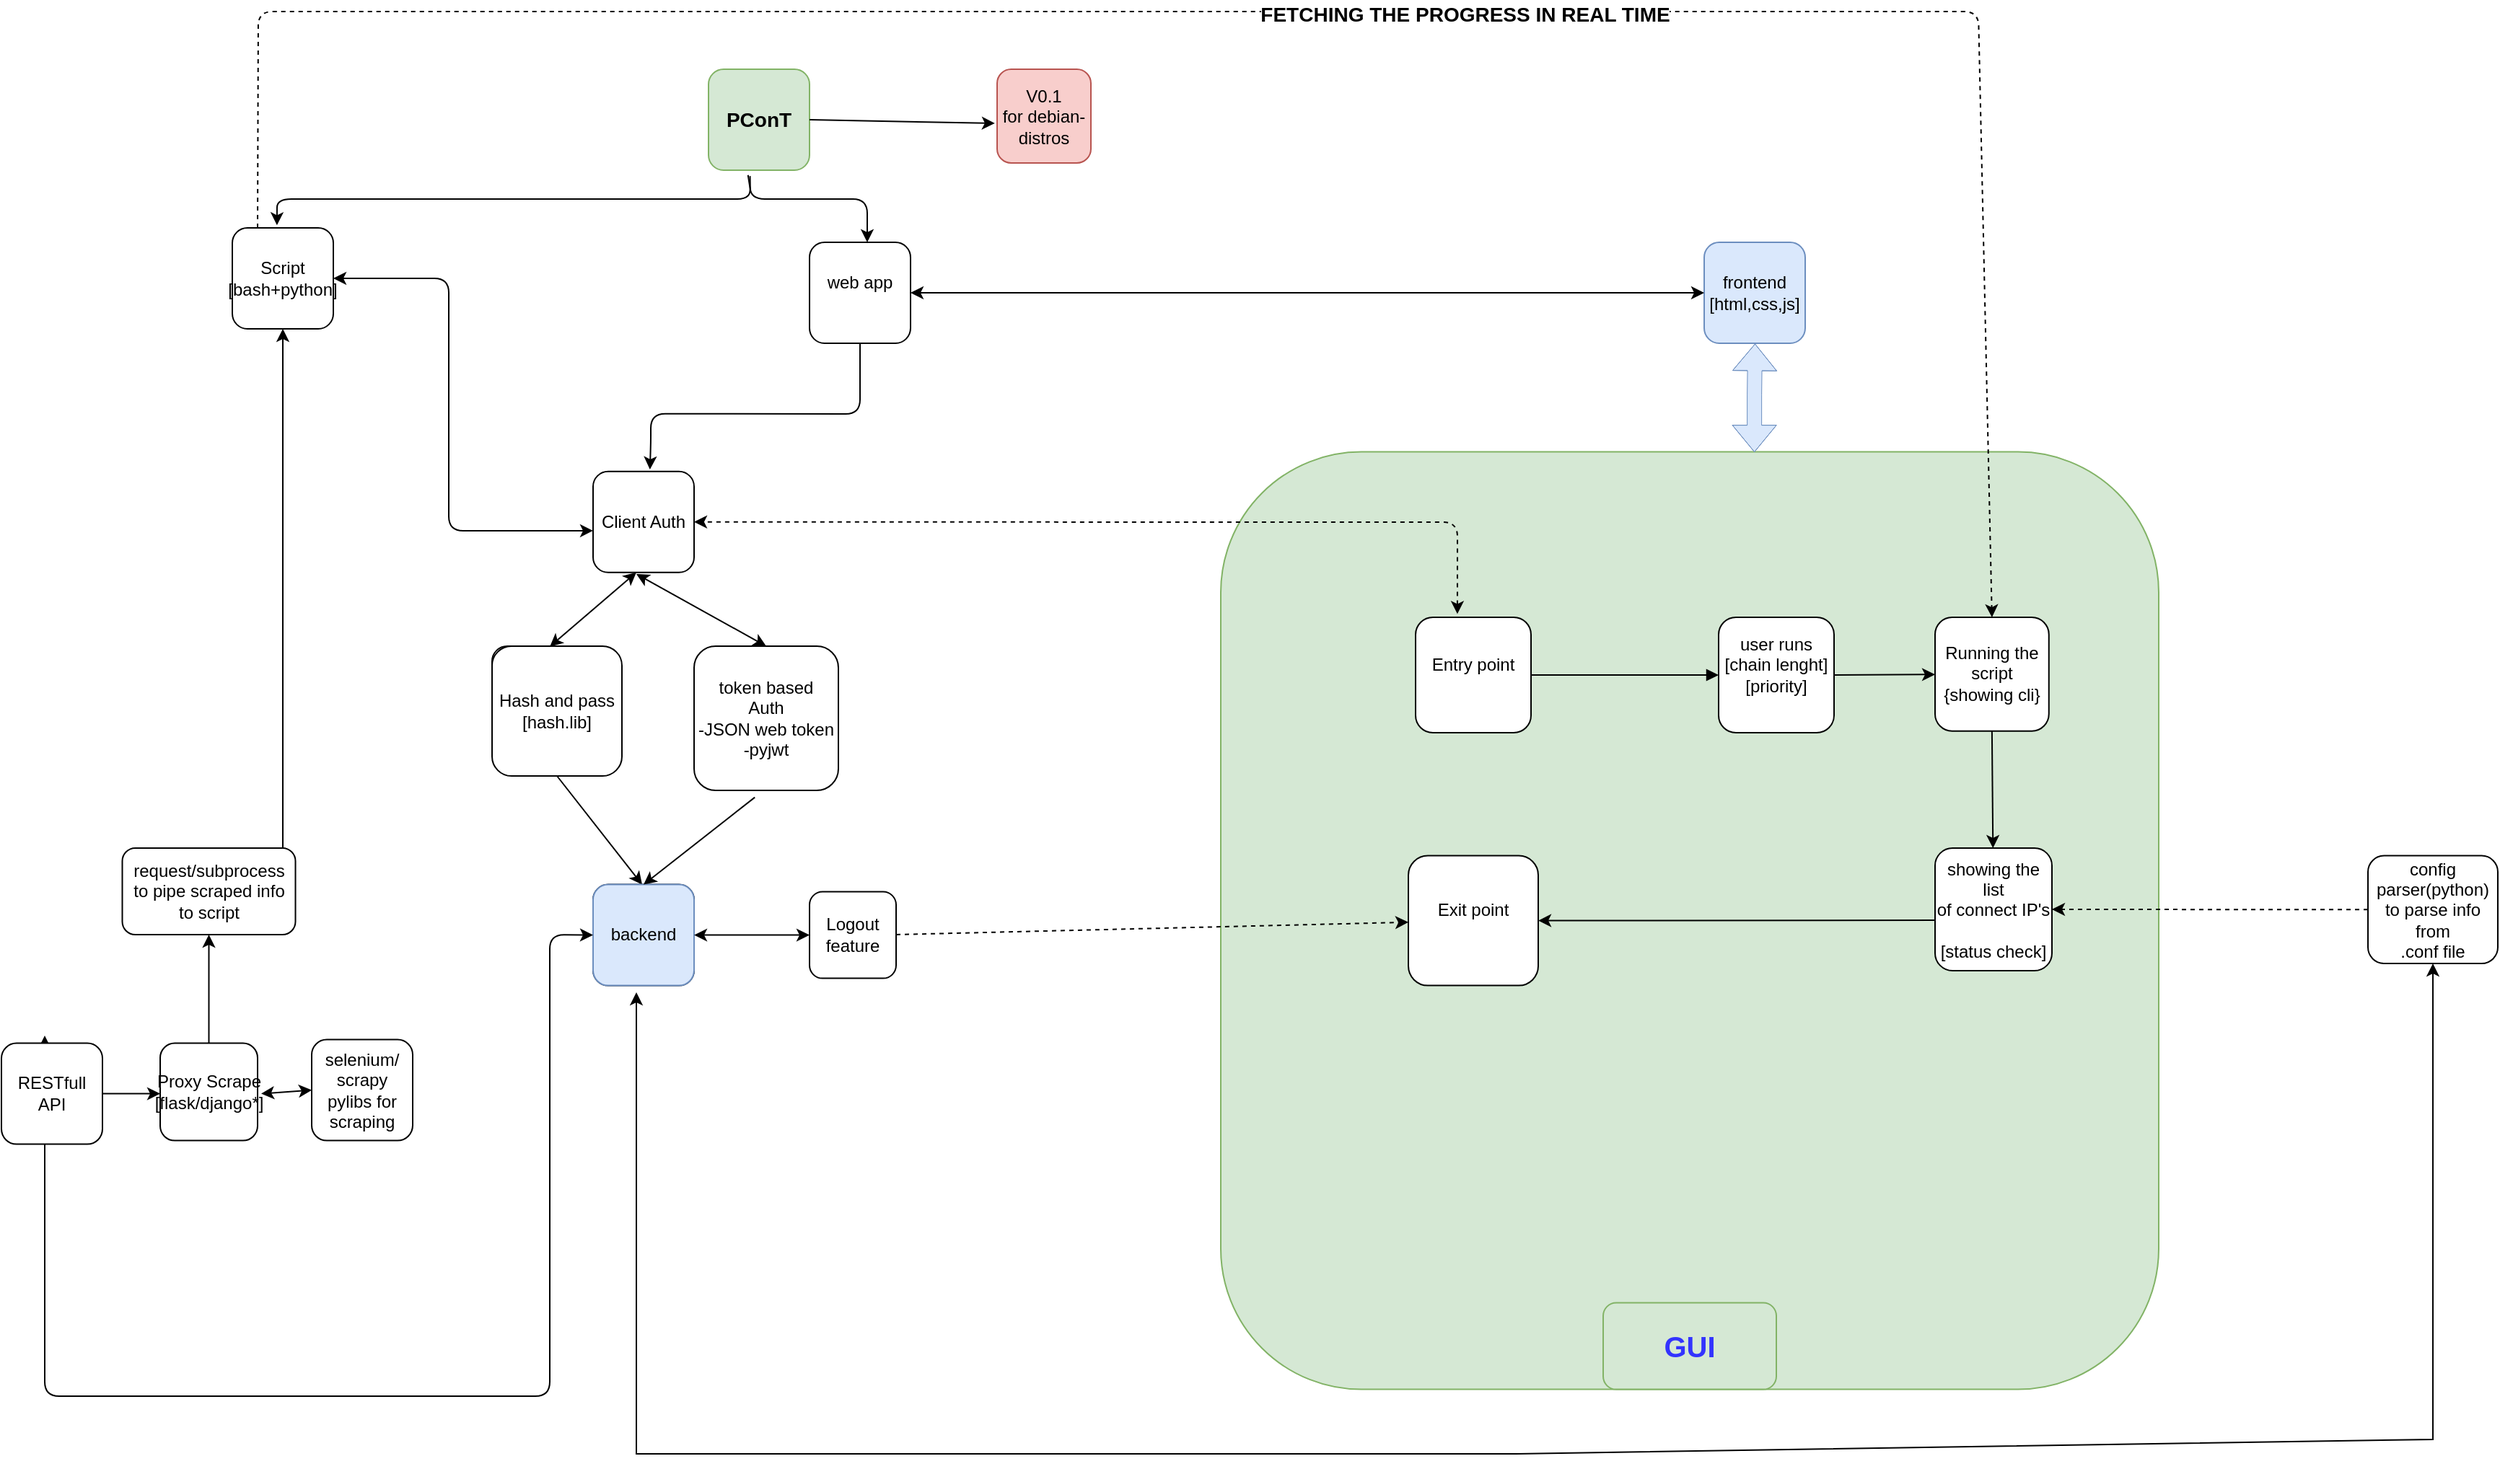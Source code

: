 <mxfile version="24.3.1" type="github">
  <diagram name="Page-1" id="XZk4y257_CPvYdPWEkeV">
    <mxGraphModel dx="3315" dy="931" grid="1" gridSize="10" guides="1" tooltips="1" connect="1" arrows="1" fold="1" page="1" pageScale="1" pageWidth="850" pageHeight="1100" math="0" shadow="0">
      <root>
        <mxCell id="0" />
        <mxCell id="1" parent="0" />
        <mxCell id="l6isEbVxny_hH4SEJy2Z-39" value="" style="whiteSpace=wrap;html=1;aspect=fixed;glass=0;rounded=1;shadow=0;fillColor=#d5e8d4;strokeColor=#82b366;" vertex="1" parent="1">
          <mxGeometry x="-185" y="385.31" width="650" height="650" as="geometry" />
        </mxCell>
        <mxCell id="lrqvdLVCCD_kgyAXPWSx-1" value="&lt;font style=&quot;font-size: 14px;&quot;&gt;&lt;b&gt;PConT&lt;/b&gt;&lt;br&gt;&lt;/font&gt;" style="whiteSpace=wrap;html=1;aspect=fixed;rounded=1;labelBackgroundColor=none;fillColor=#d5e8d4;strokeColor=#82b366;" parent="1" vertex="1">
          <mxGeometry x="-540" y="120" width="70" height="70" as="geometry" />
        </mxCell>
        <mxCell id="lrqvdLVCCD_kgyAXPWSx-3" value="" style="endArrow=classic;html=1;rounded=1;entryX=0.442;entryY=-0.026;entryDx=0;entryDy=0;entryPerimeter=0;labelBackgroundColor=none;fontColor=default;exitX=0.391;exitY=1.048;exitDx=0;exitDy=0;exitPerimeter=0;" parent="1" target="lrqvdLVCCD_kgyAXPWSx-4" edge="1" source="lrqvdLVCCD_kgyAXPWSx-1">
          <mxGeometry width="50" height="50" relative="1" as="geometry">
            <mxPoint x="-510" y="210" as="sourcePoint" />
            <mxPoint x="-585.29" y="270" as="targetPoint" />
            <Array as="points">
              <mxPoint x="-510" y="210" />
              <mxPoint x="-550" y="210" />
              <mxPoint x="-720" y="210" />
              <mxPoint x="-839" y="210" />
            </Array>
          </mxGeometry>
        </mxCell>
        <mxCell id="lrqvdLVCCD_kgyAXPWSx-4" value="&lt;div&gt;Script&lt;/div&gt;&lt;div&gt;[bash+python]&lt;br&gt;&lt;/div&gt;" style="whiteSpace=wrap;html=1;aspect=fixed;rounded=1;labelBackgroundColor=none;" parent="1" vertex="1">
          <mxGeometry x="-870" y="230" width="70" height="70" as="geometry" />
        </mxCell>
        <mxCell id="lrqvdLVCCD_kgyAXPWSx-6" value="" style="endArrow=classic;html=1;rounded=1;exitX=0.411;exitY=1.058;exitDx=0;exitDy=0;exitPerimeter=0;labelBackgroundColor=none;fontColor=default;" parent="1" source="lrqvdLVCCD_kgyAXPWSx-1" edge="1">
          <mxGeometry width="50" height="50" relative="1" as="geometry">
            <mxPoint x="-585" y="200" as="sourcePoint" />
            <mxPoint x="-430" y="240" as="targetPoint" />
            <Array as="points">
              <mxPoint x="-511" y="210" />
              <mxPoint x="-430" y="210" />
            </Array>
          </mxGeometry>
        </mxCell>
        <mxCell id="lrqvdLVCCD_kgyAXPWSx-7" value="&lt;div&gt;web app&lt;/div&gt;&lt;div&gt;&lt;br&gt;&lt;/div&gt;" style="whiteSpace=wrap;html=1;aspect=fixed;rounded=1;labelBackgroundColor=none;" parent="1" vertex="1">
          <mxGeometry x="-470" y="240" width="70" height="70" as="geometry" />
        </mxCell>
        <mxCell id="lrqvdLVCCD_kgyAXPWSx-9" value="&lt;div&gt;frontend&lt;/div&gt;&lt;div&gt;[html,css,js]&lt;br&gt;&lt;/div&gt;" style="whiteSpace=wrap;html=1;aspect=fixed;rounded=1;labelBackgroundColor=none;fillColor=#dae8fc;strokeColor=#6c8ebf;" parent="1" vertex="1">
          <mxGeometry x="150" y="240" width="70" height="70" as="geometry" />
        </mxCell>
        <mxCell id="lrqvdLVCCD_kgyAXPWSx-13" value="" style="endArrow=classic;html=1;rounded=1;entryX=0.563;entryY=-0.02;entryDx=0;entryDy=0;entryPerimeter=0;labelBackgroundColor=none;fontColor=default;exitX=0.5;exitY=1;exitDx=0;exitDy=0;" parent="1" target="lrqvdLVCCD_kgyAXPWSx-14" edge="1" source="lrqvdLVCCD_kgyAXPWSx-7">
          <mxGeometry width="50" height="50" relative="1" as="geometry">
            <mxPoint x="-430" y="359" as="sourcePoint" />
            <mxPoint x="-580" y="398.88" as="targetPoint" />
            <Array as="points">
              <mxPoint x="-435" y="359" />
              <mxPoint x="-580" y="358.88" />
              <mxPoint x="-580" y="378.88" />
            </Array>
          </mxGeometry>
        </mxCell>
        <mxCell id="lrqvdLVCCD_kgyAXPWSx-14" value="&lt;div&gt;&lt;br&gt;&lt;/div&gt;&lt;div&gt;Client Auth&lt;br&gt;&lt;br&gt;&lt;/div&gt;" style="whiteSpace=wrap;html=1;aspect=fixed;rounded=1;labelBackgroundColor=none;" parent="1" vertex="1">
          <mxGeometry x="-620" y="398.88" width="70" height="70" as="geometry" />
        </mxCell>
        <mxCell id="lrqvdLVCCD_kgyAXPWSx-15" value="" style="endArrow=classic;startArrow=classic;html=1;rounded=1;entryX=1;entryY=0.5;entryDx=0;entryDy=0;exitX=0.362;exitY=-0.029;exitDx=0;exitDy=0;labelBackgroundColor=none;fontColor=default;exitPerimeter=0;dashed=1;" parent="1" target="lrqvdLVCCD_kgyAXPWSx-14" edge="1" source="l6isEbVxny_hH4SEJy2Z-35">
          <mxGeometry width="50" height="50" relative="1" as="geometry">
            <mxPoint x="-470" y="433.87" as="sourcePoint" />
            <mxPoint x="-730" y="428.88" as="targetPoint" />
            <Array as="points">
              <mxPoint x="-21" y="434" />
            </Array>
          </mxGeometry>
        </mxCell>
        <mxCell id="lrqvdLVCCD_kgyAXPWSx-19" value="" style="endArrow=classic;startArrow=classic;html=1;rounded=1;entryX=1;entryY=0.5;entryDx=0;entryDy=0;exitX=0;exitY=0.587;exitDx=0;exitDy=0;exitPerimeter=0;labelBackgroundColor=none;fontColor=default;" parent="1" source="lrqvdLVCCD_kgyAXPWSx-14" target="lrqvdLVCCD_kgyAXPWSx-4" edge="1">
          <mxGeometry width="50" height="50" relative="1" as="geometry">
            <mxPoint x="-750" y="270" as="sourcePoint" />
            <mxPoint x="-410" y="360" as="targetPoint" />
            <Array as="points">
              <mxPoint x="-720" y="440" />
              <mxPoint x="-720" y="360" />
              <mxPoint x="-720" y="265" />
            </Array>
          </mxGeometry>
        </mxCell>
        <mxCell id="lrqvdLVCCD_kgyAXPWSx-21" value="" style="endArrow=classic;html=1;rounded=1;exitX=0.5;exitY=1;exitDx=0;exitDy=0;labelBackgroundColor=none;fontColor=default;" parent="1" source="l6isEbVxny_hH4SEJy2Z-2" edge="1">
          <mxGeometry width="50" height="50" relative="1" as="geometry">
            <mxPoint x="-585.7" y="600.0" as="sourcePoint" />
            <mxPoint x="-586" y="685.31" as="targetPoint" />
          </mxGeometry>
        </mxCell>
        <mxCell id="lrqvdLVCCD_kgyAXPWSx-22" value="backend" style="whiteSpace=wrap;html=1;aspect=fixed;rounded=1;labelBackgroundColor=none;" parent="1" vertex="1">
          <mxGeometry x="-620" y="685.31" width="70" height="70" as="geometry" />
        </mxCell>
        <mxCell id="l6isEbVxny_hH4SEJy2Z-1" value="backend" style="whiteSpace=wrap;html=1;aspect=fixed;rounded=1;labelBackgroundColor=none;" vertex="1" parent="1">
          <mxGeometry x="-690" y="520" width="70" height="70" as="geometry" />
        </mxCell>
        <mxCell id="l6isEbVxny_hH4SEJy2Z-2" value="&lt;div&gt;Hash and pass&lt;br&gt;[hash.lib]&lt;br&gt;&lt;/div&gt;" style="whiteSpace=wrap;html=1;aspect=fixed;rounded=1;labelBackgroundColor=none;" vertex="1" parent="1">
          <mxGeometry x="-690" y="520" width="90" height="90" as="geometry" />
        </mxCell>
        <mxCell id="l6isEbVxny_hH4SEJy2Z-3" value="backend" style="whiteSpace=wrap;html=1;aspect=fixed;rounded=1;labelBackgroundColor=none;fillColor=#dae8fc;strokeColor=#6c8ebf;" vertex="1" parent="1">
          <mxGeometry x="-620" y="685.31" width="70" height="70" as="geometry" />
        </mxCell>
        <mxCell id="l6isEbVxny_hH4SEJy2Z-4" value="&lt;div&gt;token based &lt;br&gt;&lt;/div&gt;&lt;div&gt;Auth&lt;br&gt;-JSON web token&lt;/div&gt;&lt;div&gt;-pyjwt&lt;br&gt;&lt;/div&gt;" style="whiteSpace=wrap;html=1;aspect=fixed;rounded=1;labelBackgroundColor=none;" vertex="1" parent="1">
          <mxGeometry x="-550" y="520" width="100" height="100" as="geometry" />
        </mxCell>
        <mxCell id="l6isEbVxny_hH4SEJy2Z-6" value="" style="endArrow=classic;html=1;rounded=1;exitX=0.421;exitY=1.048;exitDx=0;exitDy=0;exitPerimeter=0;entryX=0.5;entryY=0;entryDx=0;entryDy=0;labelBackgroundColor=none;fontColor=default;" edge="1" parent="1" source="l6isEbVxny_hH4SEJy2Z-4" target="l6isEbVxny_hH4SEJy2Z-3">
          <mxGeometry width="50" height="50" relative="1" as="geometry">
            <mxPoint x="-520" y="600" as="sourcePoint" />
            <mxPoint x="-590" y="680" as="targetPoint" />
          </mxGeometry>
        </mxCell>
        <mxCell id="l6isEbVxny_hH4SEJy2Z-8" value="" style="endArrow=classic;startArrow=classic;html=1;rounded=1;exitX=0.5;exitY=0;exitDx=0;exitDy=0;labelBackgroundColor=none;fontColor=default;" edge="1" parent="1" source="l6isEbVxny_hH4SEJy2Z-4">
          <mxGeometry width="50" height="50" relative="1" as="geometry">
            <mxPoint x="-460" y="640" as="sourcePoint" />
            <mxPoint x="-590" y="470" as="targetPoint" />
          </mxGeometry>
        </mxCell>
        <mxCell id="l6isEbVxny_hH4SEJy2Z-9" value="" style="endArrow=classic;startArrow=classic;html=1;rounded=1;exitX=0.445;exitY=0.003;exitDx=0;exitDy=0;exitPerimeter=0;labelBackgroundColor=none;fontColor=default;" edge="1" parent="1" source="l6isEbVxny_hH4SEJy2Z-2">
          <mxGeometry width="50" height="50" relative="1" as="geometry">
            <mxPoint x="-640" y="518.88" as="sourcePoint" />
            <mxPoint x="-590" y="468.88" as="targetPoint" />
          </mxGeometry>
        </mxCell>
        <mxCell id="l6isEbVxny_hH4SEJy2Z-10" value="" style="endArrow=classic;html=1;rounded=1;exitX=1;exitY=0.5;exitDx=0;exitDy=0;entryX=-0.024;entryY=0.577;entryDx=0;entryDy=0;entryPerimeter=0;labelBackgroundColor=none;fontColor=default;" edge="1" parent="1" source="lrqvdLVCCD_kgyAXPWSx-1" target="l6isEbVxny_hH4SEJy2Z-11">
          <mxGeometry width="50" height="50" relative="1" as="geometry">
            <mxPoint x="-460" y="340" as="sourcePoint" />
            <mxPoint x="-300" y="160" as="targetPoint" />
          </mxGeometry>
        </mxCell>
        <mxCell id="l6isEbVxny_hH4SEJy2Z-11" value="&lt;div&gt;V0.1&lt;/div&gt;&lt;div&gt;for debian-distros&lt;br&gt;&lt;/div&gt;" style="whiteSpace=wrap;html=1;aspect=fixed;rounded=1;labelBackgroundColor=none;fillColor=#f8cecc;strokeColor=#b85450;" vertex="1" parent="1">
          <mxGeometry x="-340" y="120" width="65" height="65" as="geometry" />
        </mxCell>
        <mxCell id="l6isEbVxny_hH4SEJy2Z-14" value="" style="endArrow=classic;startArrow=classic;html=1;rounded=1;labelBackgroundColor=none;fontColor=default;exitX=0;exitY=0.5;exitDx=0;exitDy=0;" edge="1" parent="1" source="l6isEbVxny_hH4SEJy2Z-3">
          <mxGeometry width="50" height="50" relative="1" as="geometry">
            <mxPoint x="-1090" y="750" as="sourcePoint" />
            <mxPoint x="-1000" y="790" as="targetPoint" />
            <Array as="points">
              <mxPoint x="-650" y="720" />
              <mxPoint x="-650" y="1040" />
              <mxPoint x="-1000" y="1040" />
            </Array>
          </mxGeometry>
        </mxCell>
        <mxCell id="l6isEbVxny_hH4SEJy2Z-15" value="RESTfull API" style="whiteSpace=wrap;html=1;aspect=fixed;rounded=1;labelBackgroundColor=none;" vertex="1" parent="1">
          <mxGeometry x="-1030" y="795.31" width="70" height="70" as="geometry" />
        </mxCell>
        <mxCell id="l6isEbVxny_hH4SEJy2Z-16" value="" style="endArrow=classic;html=1;rounded=1;exitX=1;exitY=0.5;exitDx=0;exitDy=0;labelBackgroundColor=none;fontColor=default;" edge="1" parent="1" source="l6isEbVxny_hH4SEJy2Z-15">
          <mxGeometry width="50" height="50" relative="1" as="geometry">
            <mxPoint x="-900" y="785.31" as="sourcePoint" />
            <mxPoint x="-920" y="830.31" as="targetPoint" />
          </mxGeometry>
        </mxCell>
        <mxCell id="l6isEbVxny_hH4SEJy2Z-19" value="&lt;div&gt;selenium/&lt;/div&gt;&lt;div&gt;scrapy&lt;/div&gt;&lt;div&gt;pylibs for scraping&lt;br&gt;&lt;/div&gt;" style="whiteSpace=wrap;html=1;aspect=fixed;rounded=1;labelBackgroundColor=none;" vertex="1" parent="1">
          <mxGeometry x="-815" y="792.81" width="70" height="70" as="geometry" />
        </mxCell>
        <mxCell id="l6isEbVxny_hH4SEJy2Z-21" value="Proxy Scrape&lt;br&gt;[flask/django*]" style="whiteSpace=wrap;html=1;aspect=fixed;rounded=1;align=center;verticalAlign=middle;fontFamily=Helvetica;fontSize=12;labelBackgroundColor=none;" vertex="1" parent="1">
          <mxGeometry x="-920" y="795.31" width="67.5" height="67.5" as="geometry" />
        </mxCell>
        <mxCell id="l6isEbVxny_hH4SEJy2Z-23" value="" style="endArrow=classic;startArrow=classic;html=1;rounded=0;entryX=0;entryY=0.5;entryDx=0;entryDy=0;labelBackgroundColor=none;fontColor=default;" edge="1" parent="1" target="l6isEbVxny_hH4SEJy2Z-19">
          <mxGeometry width="50" height="50" relative="1" as="geometry">
            <mxPoint x="-850" y="830.31" as="sourcePoint" />
            <mxPoint x="-800" y="785.31" as="targetPoint" />
          </mxGeometry>
        </mxCell>
        <mxCell id="l6isEbVxny_hH4SEJy2Z-32" value="Logout feature" style="whiteSpace=wrap;html=1;aspect=fixed;rounded=1;strokeColor=default;align=center;verticalAlign=middle;fontFamily=Helvetica;fontSize=12;fontColor=default;labelBackgroundColor=none;fillColor=default;" vertex="1" parent="1">
          <mxGeometry x="-470" y="690.31" width="60" height="60" as="geometry" />
        </mxCell>
        <mxCell id="l6isEbVxny_hH4SEJy2Z-33" value="" style="endArrow=classic;startArrow=classic;html=1;rounded=0;exitX=1;exitY=0.5;exitDx=0;exitDy=0;entryX=0;entryY=0.5;entryDx=0;entryDy=0;" edge="1" parent="1" source="l6isEbVxny_hH4SEJy2Z-3" target="l6isEbVxny_hH4SEJy2Z-32">
          <mxGeometry width="50" height="50" relative="1" as="geometry">
            <mxPoint x="-260" y="710" as="sourcePoint" />
            <mxPoint x="-210" y="660" as="targetPoint" />
          </mxGeometry>
        </mxCell>
        <mxCell id="l6isEbVxny_hH4SEJy2Z-35" value="&lt;div&gt;Entry point &lt;br&gt;&lt;/div&gt;&lt;div&gt;&lt;br&gt;&lt;/div&gt;" style="whiteSpace=wrap;html=1;aspect=fixed;rounded=1;strokeColor=default;align=center;verticalAlign=middle;fontFamily=Helvetica;fontSize=12;fontColor=default;labelBackgroundColor=none;fillColor=default;" vertex="1" parent="1">
          <mxGeometry x="-50" y="500" width="80" height="80" as="geometry" />
        </mxCell>
        <mxCell id="l6isEbVxny_hH4SEJy2Z-40" value="" style="endArrow=classic;startArrow=classic;html=1;rounded=0;exitX=1;exitY=0.5;exitDx=0;exitDy=0;" edge="1" parent="1" source="lrqvdLVCCD_kgyAXPWSx-7" target="lrqvdLVCCD_kgyAXPWSx-9">
          <mxGeometry width="50" height="50" relative="1" as="geometry">
            <mxPoint x="-140" y="490" as="sourcePoint" />
            <mxPoint x="-90" y="440" as="targetPoint" />
          </mxGeometry>
        </mxCell>
        <mxCell id="l6isEbVxny_hH4SEJy2Z-41" value="" style="shape=flexArrow;endArrow=classic;startArrow=classic;html=1;rounded=0;entryX=0.5;entryY=1;entryDx=0;entryDy=0;fillColor=#dae8fc;strokeColor=#6c8ebf;strokeWidth=0.5;" edge="1" parent="1" target="lrqvdLVCCD_kgyAXPWSx-9">
          <mxGeometry width="100" height="100" relative="1" as="geometry">
            <mxPoint x="184.57" y="385.31" as="sourcePoint" />
            <mxPoint x="184.57" y="305.31" as="targetPoint" />
            <Array as="points">
              <mxPoint x="184.57" y="345.31" />
            </Array>
          </mxGeometry>
        </mxCell>
        <mxCell id="l6isEbVxny_hH4SEJy2Z-46" value="&lt;div&gt;Exit point&lt;/div&gt;&lt;div&gt;&lt;br&gt;&lt;/div&gt;" style="whiteSpace=wrap;html=1;aspect=fixed;rounded=1;strokeColor=default;align=center;verticalAlign=middle;fontFamily=Helvetica;fontSize=12;fontColor=default;labelBackgroundColor=none;fillColor=default;" vertex="1" parent="1">
          <mxGeometry x="-55" y="665.31" width="90" height="90" as="geometry" />
        </mxCell>
        <mxCell id="l6isEbVxny_hH4SEJy2Z-48" value="" style="endArrow=classic;html=1;rounded=0;dashed=1;" edge="1" parent="1" target="l6isEbVxny_hH4SEJy2Z-46">
          <mxGeometry width="50" height="50" relative="1" as="geometry">
            <mxPoint x="-410" y="720" as="sourcePoint" />
            <mxPoint x="-360" y="670" as="targetPoint" />
          </mxGeometry>
        </mxCell>
        <mxCell id="l6isEbVxny_hH4SEJy2Z-52" value="" style="endArrow=block;html=1;rounded=0;exitX=1;exitY=0.5;exitDx=0;exitDy=0;" edge="1" parent="1" source="l6isEbVxny_hH4SEJy2Z-35" target="l6isEbVxny_hH4SEJy2Z-53">
          <mxGeometry width="50" height="50" relative="1" as="geometry">
            <mxPoint x="-40" y="670" as="sourcePoint" />
            <mxPoint x="10" y="620" as="targetPoint" />
          </mxGeometry>
        </mxCell>
        <mxCell id="l6isEbVxny_hH4SEJy2Z-53" value="&lt;div&gt;user runs&lt;/div&gt;&lt;div&gt;[chain lenght]&lt;/div&gt;&lt;div&gt;[priority]&lt;/div&gt;&lt;div&gt;&lt;br&gt;&lt;/div&gt;" style="whiteSpace=wrap;html=1;aspect=fixed;rounded=1;strokeColor=default;align=center;verticalAlign=middle;fontFamily=Helvetica;fontSize=12;fontColor=default;labelBackgroundColor=none;fillColor=default;" vertex="1" parent="1">
          <mxGeometry x="160.0" y="500" width="80" height="80" as="geometry" />
        </mxCell>
        <mxCell id="l6isEbVxny_hH4SEJy2Z-57" value="" style="endArrow=classic;html=1;rounded=0;exitX=1;exitY=0.5;exitDx=0;exitDy=0;" edge="1" parent="1" source="l6isEbVxny_hH4SEJy2Z-53" target="l6isEbVxny_hH4SEJy2Z-58">
          <mxGeometry width="50" height="50" relative="1" as="geometry">
            <mxPoint x="50" y="700" as="sourcePoint" />
            <mxPoint x="100" y="650" as="targetPoint" />
          </mxGeometry>
        </mxCell>
        <mxCell id="l6isEbVxny_hH4SEJy2Z-58" value="&lt;div&gt;Running the script&lt;/div&gt;&lt;div&gt;{showing cli}&lt;br&gt;&lt;/div&gt;" style="whiteSpace=wrap;html=1;aspect=fixed;rounded=1;strokeColor=default;align=center;verticalAlign=middle;fontFamily=Helvetica;fontSize=12;fontColor=default;labelBackgroundColor=none;fillColor=default;" vertex="1" parent="1">
          <mxGeometry x="310" y="500" width="78.88" height="78.88" as="geometry" />
        </mxCell>
        <mxCell id="l6isEbVxny_hH4SEJy2Z-59" value="" style="endArrow=classic;html=1;rounded=1;exitX=0.25;exitY=0;exitDx=0;exitDy=0;entryX=0.5;entryY=0;entryDx=0;entryDy=0;strokeColor=default;align=center;verticalAlign=middle;fontFamily=Helvetica;fontSize=12;fontColor=default;labelBackgroundColor=none;fillColor=default;dashed=1;" edge="1" parent="1" source="lrqvdLVCCD_kgyAXPWSx-4" target="l6isEbVxny_hH4SEJy2Z-58">
          <mxGeometry width="50" height="50" relative="1" as="geometry">
            <mxPoint x="-320" y="350" as="sourcePoint" />
            <mxPoint x="177" y="411" as="targetPoint" />
            <Array as="points">
              <mxPoint x="-852" y="80" />
              <mxPoint x="-602" y="80" />
              <mxPoint x="340" y="80" />
            </Array>
          </mxGeometry>
        </mxCell>
        <mxCell id="l6isEbVxny_hH4SEJy2Z-72" value="&lt;b style=&quot;font-size: 14px;&quot;&gt;FETCHING THE PROGRESS IN REAL TIME&lt;br&gt;&lt;/b&gt;" style="edgeLabel;html=1;align=center;verticalAlign=middle;resizable=0;points=[];" vertex="1" connectable="0" parent="l6isEbVxny_hH4SEJy2Z-59">
          <mxGeometry x="0.119" y="-2" relative="1" as="geometry">
            <mxPoint as="offset" />
          </mxGeometry>
        </mxCell>
        <mxCell id="l6isEbVxny_hH4SEJy2Z-60" value="&lt;b&gt;&lt;font color=&quot;#3333ff&quot; style=&quot;font-size: 20px;&quot;&gt;GUI&lt;/font&gt;&lt;/b&gt;" style="rounded=1;whiteSpace=wrap;html=1;fillColor=#d5e8d4;strokeColor=#82b366;" vertex="1" parent="1">
          <mxGeometry x="80" y="975.31" width="120" height="60" as="geometry" />
        </mxCell>
        <mxCell id="l6isEbVxny_hH4SEJy2Z-61" value="&lt;div&gt;showing the list &lt;br&gt;&lt;/div&gt;&lt;div&gt;of connect IP&#39;s&lt;br&gt;&lt;/div&gt;&lt;div&gt;&lt;br&gt;&lt;/div&gt;&lt;div&gt;[status check]&lt;br&gt;&lt;/div&gt;" style="rounded=1;whiteSpace=wrap;html=1;" vertex="1" parent="1">
          <mxGeometry x="310" y="660" width="81" height="85" as="geometry" />
        </mxCell>
        <mxCell id="l6isEbVxny_hH4SEJy2Z-62" value="" style="endArrow=classic;html=1;rounded=0;exitX=0.5;exitY=1;exitDx=0;exitDy=0;" edge="1" parent="1" source="l6isEbVxny_hH4SEJy2Z-58" target="l6isEbVxny_hH4SEJy2Z-61">
          <mxGeometry width="50" height="50" relative="1" as="geometry">
            <mxPoint x="180" y="800" as="sourcePoint" />
            <mxPoint x="230" y="750" as="targetPoint" />
          </mxGeometry>
        </mxCell>
        <mxCell id="l6isEbVxny_hH4SEJy2Z-63" value="&lt;div&gt;config parser(python)&lt;/div&gt;&lt;div&gt;to parse info from &lt;br&gt;&lt;/div&gt;&lt;div&gt;.conf file&lt;br&gt;&lt;/div&gt;" style="rounded=1;whiteSpace=wrap;html=1;" vertex="1" parent="1">
          <mxGeometry x="610" y="665.31" width="90" height="74.69" as="geometry" />
        </mxCell>
        <mxCell id="l6isEbVxny_hH4SEJy2Z-64" value="" style="endArrow=classic;html=1;rounded=0;exitX=0;exitY=0.5;exitDx=0;exitDy=0;entryX=1;entryY=0.5;entryDx=0;entryDy=0;dashed=1;" edge="1" parent="1" source="l6isEbVxny_hH4SEJy2Z-63" target="l6isEbVxny_hH4SEJy2Z-61">
          <mxGeometry width="50" height="50" relative="1" as="geometry">
            <mxPoint x="320" y="840" as="sourcePoint" />
            <mxPoint x="370" y="790" as="targetPoint" />
          </mxGeometry>
        </mxCell>
        <mxCell id="l6isEbVxny_hH4SEJy2Z-65" value="" style="endArrow=classic;startArrow=classic;html=1;rounded=0;entryX=0.5;entryY=1;entryDx=0;entryDy=0;" edge="1" parent="1" target="l6isEbVxny_hH4SEJy2Z-63">
          <mxGeometry width="50" height="50" relative="1" as="geometry">
            <mxPoint x="-590" y="760" as="sourcePoint" />
            <mxPoint x="100" y="710" as="targetPoint" />
            <Array as="points">
              <mxPoint x="-590" y="1080" />
              <mxPoint x="20" y="1080" />
              <mxPoint x="655" y="1070" />
            </Array>
          </mxGeometry>
        </mxCell>
        <mxCell id="l6isEbVxny_hH4SEJy2Z-66" value="" style="endArrow=classic;html=1;rounded=0;exitX=0.5;exitY=0;exitDx=0;exitDy=0;entryX=0.5;entryY=1;entryDx=0;entryDy=0;" edge="1" parent="1" source="l6isEbVxny_hH4SEJy2Z-21" target="l6isEbVxny_hH4SEJy2Z-68">
          <mxGeometry width="50" height="50" relative="1" as="geometry">
            <mxPoint x="-880" y="785.31" as="sourcePoint" />
            <mxPoint x="-880" y="665.31" as="targetPoint" />
          </mxGeometry>
        </mxCell>
        <mxCell id="l6isEbVxny_hH4SEJy2Z-68" value="&lt;div&gt;request/subprocess&lt;/div&gt;&lt;div&gt;to pipe scraped info to script&lt;br&gt;&lt;/div&gt;" style="rounded=1;whiteSpace=wrap;html=1;" vertex="1" parent="1">
          <mxGeometry x="-946.25" y="660" width="120" height="60" as="geometry" />
        </mxCell>
        <mxCell id="l6isEbVxny_hH4SEJy2Z-71" value="" style="endArrow=classic;html=1;rounded=0;" edge="1" parent="1" target="l6isEbVxny_hH4SEJy2Z-46">
          <mxGeometry width="50" height="50" relative="1" as="geometry">
            <mxPoint x="310" y="710" as="sourcePoint" />
            <mxPoint x="360" y="660" as="targetPoint" />
          </mxGeometry>
        </mxCell>
        <mxCell id="l6isEbVxny_hH4SEJy2Z-73" value="" style="endArrow=classic;html=1;rounded=0;exitX=0.5;exitY=0;exitDx=0;exitDy=0;entryX=0.5;entryY=1;entryDx=0;entryDy=0;" edge="1" parent="1" source="l6isEbVxny_hH4SEJy2Z-68" target="lrqvdLVCCD_kgyAXPWSx-4">
          <mxGeometry width="50" height="50" relative="1" as="geometry">
            <mxPoint x="-860" y="540" as="sourcePoint" />
            <mxPoint x="-810" y="490" as="targetPoint" />
            <Array as="points">
              <mxPoint x="-835" y="660" />
            </Array>
          </mxGeometry>
        </mxCell>
      </root>
    </mxGraphModel>
  </diagram>
</mxfile>
